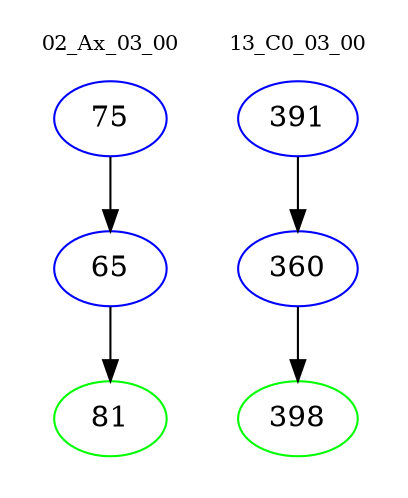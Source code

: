 digraph{
subgraph cluster_0 {
color = white
label = "02_Ax_03_00";
fontsize=10;
T0_75 [label="75", color="blue"]
T0_75 -> T0_65 [color="black"]
T0_65 [label="65", color="blue"]
T0_65 -> T0_81 [color="black"]
T0_81 [label="81", color="green"]
}
subgraph cluster_1 {
color = white
label = "13_C0_03_00";
fontsize=10;
T1_391 [label="391", color="blue"]
T1_391 -> T1_360 [color="black"]
T1_360 [label="360", color="blue"]
T1_360 -> T1_398 [color="black"]
T1_398 [label="398", color="green"]
}
}
